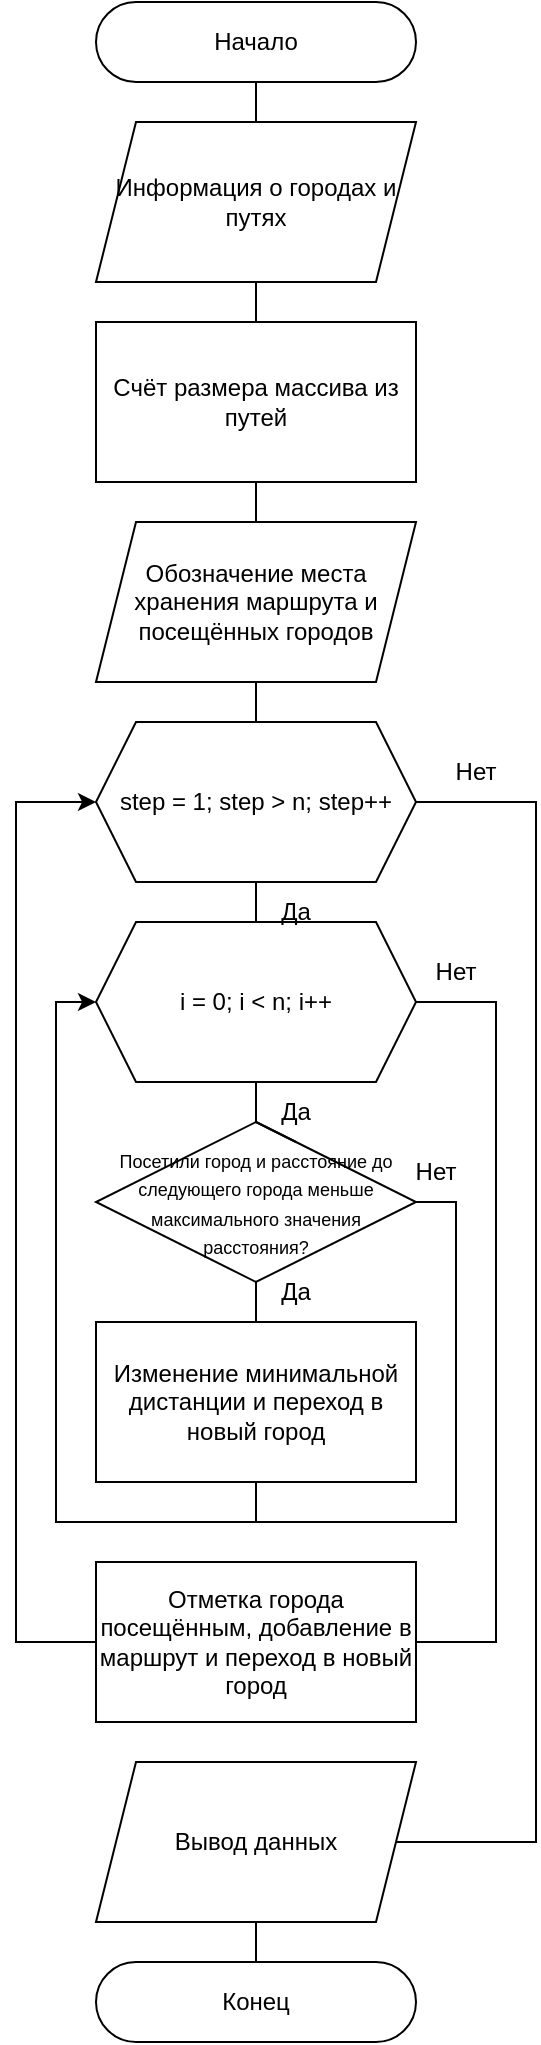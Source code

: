 <mxfile version="24.0.2" type="device">
  <diagram id="C5RBs43oDa-KdzZeNtuy" name="Page-1">
    <mxGraphModel dx="1426" dy="1958" grid="1" gridSize="10" guides="1" tooltips="1" connect="1" arrows="1" fold="1" page="1" pageScale="1" pageWidth="827" pageHeight="1169" math="0" shadow="0">
      <root>
        <mxCell id="WIyWlLk6GJQsqaUBKTNV-0" />
        <mxCell id="WIyWlLk6GJQsqaUBKTNV-1" parent="WIyWlLk6GJQsqaUBKTNV-0" />
        <mxCell id="hGosPgTqgDmLPEQGjHHl-0" value="Начало" style="rounded=1;whiteSpace=wrap;html=1;arcSize=50;" vertex="1" parent="WIyWlLk6GJQsqaUBKTNV-1">
          <mxGeometry x="360" y="-160" width="160" height="40" as="geometry" />
        </mxCell>
        <mxCell id="hGosPgTqgDmLPEQGjHHl-2" value="Счёт размера массива из путей" style="rounded=0;whiteSpace=wrap;html=1;" vertex="1" parent="WIyWlLk6GJQsqaUBKTNV-1">
          <mxGeometry x="360" width="160" height="80" as="geometry" />
        </mxCell>
        <mxCell id="hGosPgTqgDmLPEQGjHHl-3" value="" style="endArrow=none;html=1;rounded=0;exitX=0.5;exitY=0;exitDx=0;exitDy=0;" edge="1" parent="WIyWlLk6GJQsqaUBKTNV-1" source="hGosPgTqgDmLPEQGjHHl-2">
          <mxGeometry width="50" height="50" relative="1" as="geometry">
            <mxPoint x="390" y="330" as="sourcePoint" />
            <mxPoint x="440" y="-20" as="targetPoint" />
          </mxGeometry>
        </mxCell>
        <mxCell id="hGosPgTqgDmLPEQGjHHl-6" value="step = 1; step &amp;gt; n; step++" style="shape=hexagon;perimeter=hexagonPerimeter2;whiteSpace=wrap;html=1;fixedSize=1;" vertex="1" parent="WIyWlLk6GJQsqaUBKTNV-1">
          <mxGeometry x="360" y="200" width="160" height="80" as="geometry" />
        </mxCell>
        <mxCell id="hGosPgTqgDmLPEQGjHHl-7" value="" style="endArrow=none;html=1;rounded=0;entryX=0.5;entryY=1;entryDx=0;entryDy=0;" edge="1" parent="WIyWlLk6GJQsqaUBKTNV-1" target="hGosPgTqgDmLPEQGjHHl-2">
          <mxGeometry width="50" height="50" relative="1" as="geometry">
            <mxPoint x="440" y="100" as="sourcePoint" />
            <mxPoint x="440" y="390" as="targetPoint" />
          </mxGeometry>
        </mxCell>
        <mxCell id="hGosPgTqgDmLPEQGjHHl-8" value="Изменение минимальной дистанции и переход в новый город" style="rounded=0;whiteSpace=wrap;html=1;" vertex="1" parent="WIyWlLk6GJQsqaUBKTNV-1">
          <mxGeometry x="360" y="500" width="160" height="80" as="geometry" />
        </mxCell>
        <mxCell id="hGosPgTqgDmLPEQGjHHl-9" value="i = 0; i &amp;lt; n; i++" style="shape=hexagon;perimeter=hexagonPerimeter2;whiteSpace=wrap;html=1;fixedSize=1;" vertex="1" parent="WIyWlLk6GJQsqaUBKTNV-1">
          <mxGeometry x="360" y="300" width="160" height="80" as="geometry" />
        </mxCell>
        <mxCell id="hGosPgTqgDmLPEQGjHHl-10" value="&lt;font style=&quot;font-size: 9px;&quot;&gt;Посетили город и расстояние до следующего города меньше максимального значения расстояния?&lt;/font&gt;" style="rhombus;whiteSpace=wrap;html=1;" vertex="1" parent="WIyWlLk6GJQsqaUBKTNV-1">
          <mxGeometry x="360" y="400" width="160" height="80" as="geometry" />
        </mxCell>
        <mxCell id="hGosPgTqgDmLPEQGjHHl-13" value="" style="endArrow=none;html=1;rounded=0;entryX=0.5;entryY=1;entryDx=0;entryDy=0;exitX=0.5;exitY=0;exitDx=0;exitDy=0;" edge="1" parent="WIyWlLk6GJQsqaUBKTNV-1" source="hGosPgTqgDmLPEQGjHHl-9" target="hGosPgTqgDmLPEQGjHHl-6">
          <mxGeometry width="50" height="50" relative="1" as="geometry">
            <mxPoint x="390" y="430" as="sourcePoint" />
            <mxPoint x="440" y="380" as="targetPoint" />
          </mxGeometry>
        </mxCell>
        <mxCell id="hGosPgTqgDmLPEQGjHHl-14" value="" style="endArrow=none;html=1;rounded=0;exitX=0.5;exitY=0;exitDx=0;exitDy=0;entryX=0.5;entryY=1;entryDx=0;entryDy=0;" edge="1" parent="WIyWlLk6GJQsqaUBKTNV-1" source="hGosPgTqgDmLPEQGjHHl-23" target="hGosPgTqgDmLPEQGjHHl-9">
          <mxGeometry width="50" height="50" relative="1" as="geometry">
            <mxPoint x="390" y="430" as="sourcePoint" />
            <mxPoint x="440" y="380" as="targetPoint" />
          </mxGeometry>
        </mxCell>
        <mxCell id="hGosPgTqgDmLPEQGjHHl-15" value="" style="endArrow=none;html=1;rounded=0;entryX=0.5;entryY=1;entryDx=0;entryDy=0;exitX=0.5;exitY=0;exitDx=0;exitDy=0;" edge="1" parent="WIyWlLk6GJQsqaUBKTNV-1" source="hGosPgTqgDmLPEQGjHHl-8" target="hGosPgTqgDmLPEQGjHHl-10">
          <mxGeometry width="50" height="50" relative="1" as="geometry">
            <mxPoint x="390" y="430" as="sourcePoint" />
            <mxPoint x="440" y="380" as="targetPoint" />
          </mxGeometry>
        </mxCell>
        <mxCell id="hGosPgTqgDmLPEQGjHHl-16" value="Да" style="text;html=1;align=center;verticalAlign=middle;whiteSpace=wrap;rounded=0;" vertex="1" parent="WIyWlLk6GJQsqaUBKTNV-1">
          <mxGeometry x="430" y="470" width="60" height="30" as="geometry" />
        </mxCell>
        <mxCell id="hGosPgTqgDmLPEQGjHHl-20" value="" style="endArrow=classic;html=1;rounded=0;exitX=0;exitY=0.5;exitDx=0;exitDy=0;entryX=0;entryY=0.5;entryDx=0;entryDy=0;" edge="1" parent="WIyWlLk6GJQsqaUBKTNV-1" source="hGosPgTqgDmLPEQGjHHl-26" target="hGosPgTqgDmLPEQGjHHl-6">
          <mxGeometry width="50" height="50" relative="1" as="geometry">
            <mxPoint x="150" y="320" as="sourcePoint" />
            <mxPoint x="150" y="640" as="targetPoint" />
            <Array as="points">
              <mxPoint x="320" y="660" />
              <mxPoint x="320" y="240" />
            </Array>
          </mxGeometry>
        </mxCell>
        <mxCell id="hGosPgTqgDmLPEQGjHHl-21" value="" style="endArrow=classic;html=1;rounded=0;entryX=0;entryY=0.5;entryDx=0;entryDy=0;exitX=0.5;exitY=1;exitDx=0;exitDy=0;" edge="1" parent="WIyWlLk6GJQsqaUBKTNV-1" source="hGosPgTqgDmLPEQGjHHl-8" target="hGosPgTqgDmLPEQGjHHl-9">
          <mxGeometry width="50" height="50" relative="1" as="geometry">
            <mxPoint x="440" y="600" as="sourcePoint" />
            <mxPoint x="200" y="390" as="targetPoint" />
            <Array as="points">
              <mxPoint x="440" y="600" />
              <mxPoint x="340" y="600" />
              <mxPoint x="340" y="340" />
            </Array>
          </mxGeometry>
        </mxCell>
        <mxCell id="hGosPgTqgDmLPEQGjHHl-22" value="Да" style="text;html=1;align=center;verticalAlign=middle;whiteSpace=wrap;rounded=0;" vertex="1" parent="WIyWlLk6GJQsqaUBKTNV-1">
          <mxGeometry x="430" y="280" width="60" height="30" as="geometry" />
        </mxCell>
        <mxCell id="hGosPgTqgDmLPEQGjHHl-24" value="" style="endArrow=none;html=1;rounded=0;exitX=0.5;exitY=0;exitDx=0;exitDy=0;entryX=0.5;entryY=1;entryDx=0;entryDy=0;" edge="1" parent="WIyWlLk6GJQsqaUBKTNV-1" source="hGosPgTqgDmLPEQGjHHl-10" target="hGosPgTqgDmLPEQGjHHl-23">
          <mxGeometry width="50" height="50" relative="1" as="geometry">
            <mxPoint x="440" y="400" as="sourcePoint" />
            <mxPoint x="440" y="380" as="targetPoint" />
          </mxGeometry>
        </mxCell>
        <mxCell id="hGosPgTqgDmLPEQGjHHl-23" value="Да" style="text;html=1;align=center;verticalAlign=middle;whiteSpace=wrap;rounded=0;" vertex="1" parent="WIyWlLk6GJQsqaUBKTNV-1">
          <mxGeometry x="430" y="380" width="60" height="30" as="geometry" />
        </mxCell>
        <mxCell id="hGosPgTqgDmLPEQGjHHl-25" value="" style="endArrow=none;html=1;rounded=0;exitX=0.5;exitY=0;exitDx=0;exitDy=0;entryX=0.5;entryY=1;entryDx=0;entryDy=0;" edge="1" parent="WIyWlLk6GJQsqaUBKTNV-1" source="hGosPgTqgDmLPEQGjHHl-10" target="hGosPgTqgDmLPEQGjHHl-9">
          <mxGeometry width="50" height="50" relative="1" as="geometry">
            <mxPoint x="390" y="430" as="sourcePoint" />
            <mxPoint x="480" y="390" as="targetPoint" />
          </mxGeometry>
        </mxCell>
        <mxCell id="hGosPgTqgDmLPEQGjHHl-26" value="Отметка города посещённым, добавление в маршрут и переход в новый город" style="rounded=0;whiteSpace=wrap;html=1;" vertex="1" parent="WIyWlLk6GJQsqaUBKTNV-1">
          <mxGeometry x="360" y="620" width="160" height="80" as="geometry" />
        </mxCell>
        <mxCell id="hGosPgTqgDmLPEQGjHHl-27" value="Нет" style="text;html=1;align=center;verticalAlign=middle;whiteSpace=wrap;rounded=0;" vertex="1" parent="WIyWlLk6GJQsqaUBKTNV-1">
          <mxGeometry x="510" y="310" width="60" height="30" as="geometry" />
        </mxCell>
        <mxCell id="hGosPgTqgDmLPEQGjHHl-28" value="" style="endArrow=none;html=1;rounded=0;entryX=1;entryY=0.5;entryDx=0;entryDy=0;exitX=1;exitY=0.5;exitDx=0;exitDy=0;" edge="1" parent="WIyWlLk6GJQsqaUBKTNV-1" source="hGosPgTqgDmLPEQGjHHl-26" target="hGosPgTqgDmLPEQGjHHl-9">
          <mxGeometry width="50" height="50" relative="1" as="geometry">
            <mxPoint x="390" y="430" as="sourcePoint" />
            <mxPoint x="440" y="380" as="targetPoint" />
            <Array as="points">
              <mxPoint x="560" y="660" />
              <mxPoint x="560" y="340" />
            </Array>
          </mxGeometry>
        </mxCell>
        <mxCell id="hGosPgTqgDmLPEQGjHHl-29" value="" style="endArrow=none;html=1;rounded=0;entryX=1;entryY=0.5;entryDx=0;entryDy=0;exitX=1;exitY=0.5;exitDx=0;exitDy=0;" edge="1" parent="WIyWlLk6GJQsqaUBKTNV-1" source="hGosPgTqgDmLPEQGjHHl-31" target="hGosPgTqgDmLPEQGjHHl-6">
          <mxGeometry width="50" height="50" relative="1" as="geometry">
            <mxPoint x="520" y="740" as="sourcePoint" />
            <mxPoint x="440" y="380" as="targetPoint" />
            <Array as="points">
              <mxPoint x="580" y="760" />
              <mxPoint x="580" y="240" />
            </Array>
          </mxGeometry>
        </mxCell>
        <mxCell id="hGosPgTqgDmLPEQGjHHl-31" value="Вывод данных" style="shape=parallelogram;perimeter=parallelogramPerimeter;whiteSpace=wrap;html=1;fixedSize=1;" vertex="1" parent="WIyWlLk6GJQsqaUBKTNV-1">
          <mxGeometry x="360" y="720" width="160" height="80" as="geometry" />
        </mxCell>
        <mxCell id="hGosPgTqgDmLPEQGjHHl-32" value="Информация о городах и путях" style="shape=parallelogram;perimeter=parallelogramPerimeter;whiteSpace=wrap;html=1;fixedSize=1;" vertex="1" parent="WIyWlLk6GJQsqaUBKTNV-1">
          <mxGeometry x="360" y="-100" width="160" height="80" as="geometry" />
        </mxCell>
        <mxCell id="hGosPgTqgDmLPEQGjHHl-33" value="" style="endArrow=none;html=1;rounded=0;entryX=0.5;entryY=1;entryDx=0;entryDy=0;exitX=0.5;exitY=0;exitDx=0;exitDy=0;" edge="1" parent="WIyWlLk6GJQsqaUBKTNV-1" source="hGosPgTqgDmLPEQGjHHl-32" target="hGosPgTqgDmLPEQGjHHl-0">
          <mxGeometry width="50" height="50" relative="1" as="geometry">
            <mxPoint x="390" y="130" as="sourcePoint" />
            <mxPoint x="440" y="80" as="targetPoint" />
          </mxGeometry>
        </mxCell>
        <mxCell id="hGosPgTqgDmLPEQGjHHl-34" value="" style="endArrow=none;html=1;rounded=0;entryX=0.5;entryY=1;entryDx=0;entryDy=0;" edge="1" parent="WIyWlLk6GJQsqaUBKTNV-1" target="hGosPgTqgDmLPEQGjHHl-31">
          <mxGeometry width="50" height="50" relative="1" as="geometry">
            <mxPoint x="440" y="820" as="sourcePoint" />
            <mxPoint x="440" y="580" as="targetPoint" />
          </mxGeometry>
        </mxCell>
        <mxCell id="hGosPgTqgDmLPEQGjHHl-35" value="Конец" style="rounded=1;whiteSpace=wrap;html=1;arcSize=50;" vertex="1" parent="WIyWlLk6GJQsqaUBKTNV-1">
          <mxGeometry x="360" y="820" width="160" height="40" as="geometry" />
        </mxCell>
        <mxCell id="hGosPgTqgDmLPEQGjHHl-36" value="Нет" style="text;html=1;align=center;verticalAlign=middle;whiteSpace=wrap;rounded=0;" vertex="1" parent="WIyWlLk6GJQsqaUBKTNV-1">
          <mxGeometry x="520" y="210" width="60" height="30" as="geometry" />
        </mxCell>
        <mxCell id="hGosPgTqgDmLPEQGjHHl-37" value="" style="endArrow=none;html=1;rounded=0;entryX=1;entryY=0.5;entryDx=0;entryDy=0;" edge="1" parent="WIyWlLk6GJQsqaUBKTNV-1" target="hGosPgTqgDmLPEQGjHHl-10">
          <mxGeometry width="50" height="50" relative="1" as="geometry">
            <mxPoint x="440" y="600" as="sourcePoint" />
            <mxPoint x="440" y="380" as="targetPoint" />
            <Array as="points">
              <mxPoint x="540" y="600" />
              <mxPoint x="540" y="440" />
            </Array>
          </mxGeometry>
        </mxCell>
        <mxCell id="hGosPgTqgDmLPEQGjHHl-38" value="Нет" style="text;html=1;align=center;verticalAlign=middle;whiteSpace=wrap;rounded=0;" vertex="1" parent="WIyWlLk6GJQsqaUBKTNV-1">
          <mxGeometry x="500" y="410" width="60" height="30" as="geometry" />
        </mxCell>
        <mxCell id="hGosPgTqgDmLPEQGjHHl-39" value="Обозначение места хранения маршрута и посещённых городов" style="shape=parallelogram;perimeter=parallelogramPerimeter;whiteSpace=wrap;html=1;fixedSize=1;" vertex="1" parent="WIyWlLk6GJQsqaUBKTNV-1">
          <mxGeometry x="360" y="100" width="160" height="80" as="geometry" />
        </mxCell>
        <mxCell id="hGosPgTqgDmLPEQGjHHl-40" value="" style="endArrow=none;html=1;rounded=0;entryX=0.5;entryY=1;entryDx=0;entryDy=0;exitX=0.5;exitY=0;exitDx=0;exitDy=0;" edge="1" parent="WIyWlLk6GJQsqaUBKTNV-1" source="hGosPgTqgDmLPEQGjHHl-6" target="hGosPgTqgDmLPEQGjHHl-39">
          <mxGeometry width="50" height="50" relative="1" as="geometry">
            <mxPoint x="390" y="150" as="sourcePoint" />
            <mxPoint x="440" y="100" as="targetPoint" />
          </mxGeometry>
        </mxCell>
      </root>
    </mxGraphModel>
  </diagram>
</mxfile>
